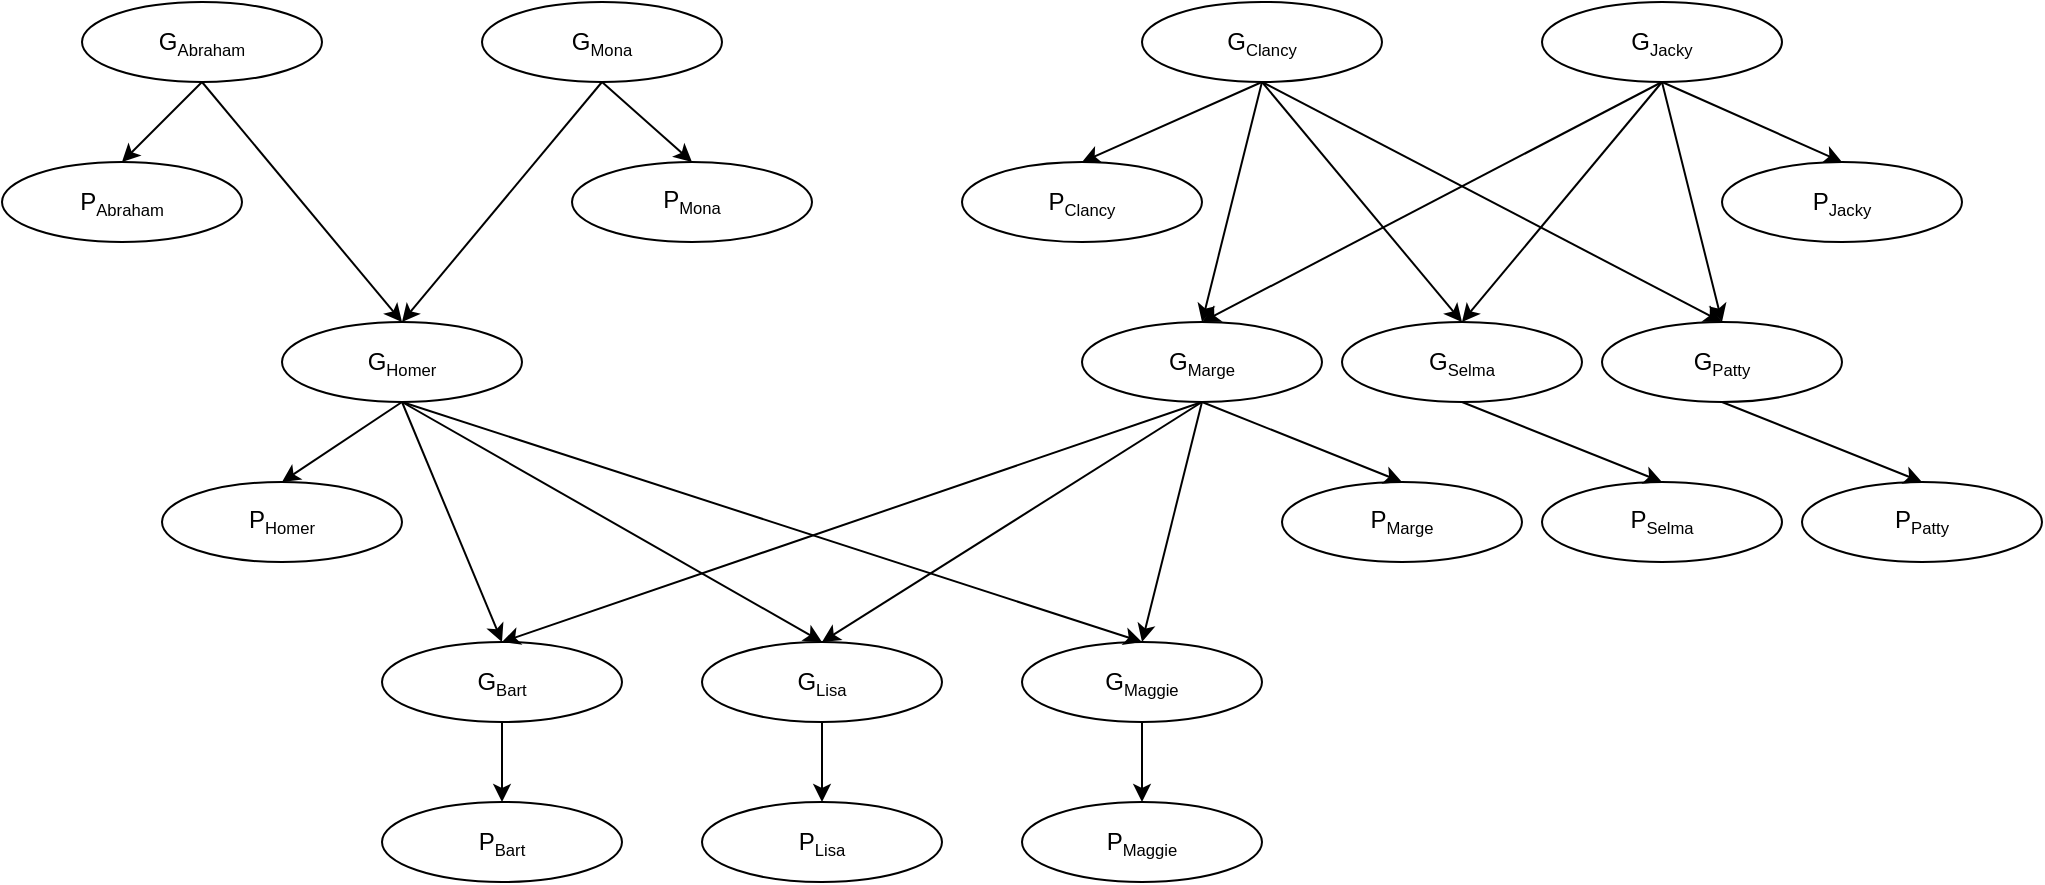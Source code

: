 <mxfile version="13.6.2" type="device"><diagram id="qa4OcYoCdGHm4a1Dsemn" name="Page-1"><mxGraphModel dx="1350" dy="816" grid="1" gridSize="10" guides="1" tooltips="1" connect="1" arrows="1" fold="1" page="1" pageScale="1" pageWidth="850" pageHeight="1100" math="0" shadow="0"><root><mxCell id="0"/><mxCell id="1" parent="0"/><mxCell id="nrm17FSUCyl1_7IxnxFK-1" value="G&lt;span style=&quot;font-size: 10px&quot;&gt;&lt;sub&gt;Abraham&lt;/sub&gt;&lt;/span&gt;" style="ellipse;whiteSpace=wrap;html=1;" vertex="1" parent="1"><mxGeometry x="40" y="80" width="120" height="40" as="geometry"/></mxCell><mxCell id="nrm17FSUCyl1_7IxnxFK-2" value="P&lt;span style=&quot;font-size: 10px&quot;&gt;&lt;sub&gt;Abraham&lt;br&gt;&lt;/sub&gt;&lt;/span&gt;" style="ellipse;whiteSpace=wrap;html=1;" vertex="1" parent="1"><mxGeometry y="160" width="120" height="40" as="geometry"/></mxCell><mxCell id="nrm17FSUCyl1_7IxnxFK-3" value="" style="endArrow=classic;html=1;exitX=0.5;exitY=1;exitDx=0;exitDy=0;entryX=0.5;entryY=0;entryDx=0;entryDy=0;" edge="1" parent="1" source="nrm17FSUCyl1_7IxnxFK-1" target="nrm17FSUCyl1_7IxnxFK-2"><mxGeometry width="50" height="50" relative="1" as="geometry"><mxPoint x="320" y="440" as="sourcePoint"/><mxPoint x="370" y="390" as="targetPoint"/></mxGeometry></mxCell><mxCell id="nrm17FSUCyl1_7IxnxFK-4" value="G&lt;span style=&quot;font-size: 10px&quot;&gt;&lt;sub&gt;Mona&lt;/sub&gt;&lt;/span&gt;" style="ellipse;whiteSpace=wrap;html=1;" vertex="1" parent="1"><mxGeometry x="240" y="80" width="120" height="40" as="geometry"/></mxCell><mxCell id="nrm17FSUCyl1_7IxnxFK-5" value="P&lt;sub&gt;&lt;font style=&quot;font-size: 8.333px&quot;&gt;Mona&lt;/font&gt;&lt;/sub&gt;" style="ellipse;whiteSpace=wrap;html=1;" vertex="1" parent="1"><mxGeometry x="285" y="160" width="120" height="40" as="geometry"/></mxCell><mxCell id="nrm17FSUCyl1_7IxnxFK-7" value="G&lt;span style=&quot;font-size: 10px&quot;&gt;&lt;sub&gt;Homer&lt;/sub&gt;&lt;/span&gt;" style="ellipse;whiteSpace=wrap;html=1;" vertex="1" parent="1"><mxGeometry x="140" y="240" width="120" height="40" as="geometry"/></mxCell><mxCell id="nrm17FSUCyl1_7IxnxFK-10" value="" style="endArrow=classic;html=1;exitX=0.5;exitY=1;exitDx=0;exitDy=0;entryX=0.5;entryY=0;entryDx=0;entryDy=0;" edge="1" parent="1" source="nrm17FSUCyl1_7IxnxFK-1" target="nrm17FSUCyl1_7IxnxFK-7"><mxGeometry width="50" height="50" relative="1" as="geometry"><mxPoint x="320" y="440" as="sourcePoint"/><mxPoint x="370" y="390" as="targetPoint"/></mxGeometry></mxCell><mxCell id="nrm17FSUCyl1_7IxnxFK-13" value="" style="endArrow=classic;html=1;exitX=0.5;exitY=1;exitDx=0;exitDy=0;entryX=0.5;entryY=0;entryDx=0;entryDy=0;" edge="1" parent="1" source="nrm17FSUCyl1_7IxnxFK-4" target="nrm17FSUCyl1_7IxnxFK-5"><mxGeometry width="50" height="50" relative="1" as="geometry"><mxPoint x="320" y="440" as="sourcePoint"/><mxPoint x="370" y="390" as="targetPoint"/></mxGeometry></mxCell><mxCell id="nrm17FSUCyl1_7IxnxFK-14" value="" style="endArrow=classic;html=1;exitX=0.5;exitY=1;exitDx=0;exitDy=0;entryX=0.5;entryY=0;entryDx=0;entryDy=0;" edge="1" parent="1" source="nrm17FSUCyl1_7IxnxFK-4" target="nrm17FSUCyl1_7IxnxFK-7"><mxGeometry width="50" height="50" relative="1" as="geometry"><mxPoint x="320" y="440" as="sourcePoint"/><mxPoint x="370" y="390" as="targetPoint"/></mxGeometry></mxCell><mxCell id="nrm17FSUCyl1_7IxnxFK-15" value="G&lt;span style=&quot;font-size: 10px&quot;&gt;&lt;sub&gt;Clancy&lt;/sub&gt;&lt;/span&gt;" style="ellipse;whiteSpace=wrap;html=1;" vertex="1" parent="1"><mxGeometry x="570" y="80" width="120" height="40" as="geometry"/></mxCell><mxCell id="nrm17FSUCyl1_7IxnxFK-16" value="G&lt;span style=&quot;font-size: 10px&quot;&gt;&lt;sub&gt;Jacky&lt;/sub&gt;&lt;/span&gt;" style="ellipse;whiteSpace=wrap;html=1;" vertex="1" parent="1"><mxGeometry x="770" y="80" width="120" height="40" as="geometry"/></mxCell><mxCell id="nrm17FSUCyl1_7IxnxFK-17" value="G&lt;span style=&quot;font-size: 10px&quot;&gt;&lt;sub&gt;Marge&lt;/sub&gt;&lt;/span&gt;" style="ellipse;whiteSpace=wrap;html=1;" vertex="1" parent="1"><mxGeometry x="540" y="240" width="120" height="40" as="geometry"/></mxCell><mxCell id="nrm17FSUCyl1_7IxnxFK-18" value="G&lt;span style=&quot;font-size: 10px&quot;&gt;&lt;sub&gt;Selma&lt;/sub&gt;&lt;/span&gt;" style="ellipse;whiteSpace=wrap;html=1;" vertex="1" parent="1"><mxGeometry x="670" y="240" width="120" height="40" as="geometry"/></mxCell><mxCell id="nrm17FSUCyl1_7IxnxFK-19" value="G&lt;span style=&quot;font-size: 10px&quot;&gt;&lt;sub&gt;Patty&lt;/sub&gt;&lt;/span&gt;" style="ellipse;whiteSpace=wrap;html=1;" vertex="1" parent="1"><mxGeometry x="800" y="240" width="120" height="40" as="geometry"/></mxCell><mxCell id="nrm17FSUCyl1_7IxnxFK-20" value="" style="endArrow=classic;html=1;exitX=0.5;exitY=1;exitDx=0;exitDy=0;entryX=0.5;entryY=0;entryDx=0;entryDy=0;" edge="1" parent="1" source="nrm17FSUCyl1_7IxnxFK-15" target="nrm17FSUCyl1_7IxnxFK-17"><mxGeometry width="50" height="50" relative="1" as="geometry"><mxPoint x="490" y="440" as="sourcePoint"/><mxPoint x="540" y="390" as="targetPoint"/></mxGeometry></mxCell><mxCell id="nrm17FSUCyl1_7IxnxFK-21" value="" style="endArrow=classic;html=1;exitX=0.5;exitY=1;exitDx=0;exitDy=0;entryX=0.5;entryY=0;entryDx=0;entryDy=0;" edge="1" parent="1" source="nrm17FSUCyl1_7IxnxFK-15" target="nrm17FSUCyl1_7IxnxFK-18"><mxGeometry width="50" height="50" relative="1" as="geometry"><mxPoint x="490" y="440" as="sourcePoint"/><mxPoint x="540" y="390" as="targetPoint"/></mxGeometry></mxCell><mxCell id="nrm17FSUCyl1_7IxnxFK-22" value="" style="endArrow=classic;html=1;exitX=0.5;exitY=1;exitDx=0;exitDy=0;entryX=0.5;entryY=0;entryDx=0;entryDy=0;" edge="1" parent="1" source="nrm17FSUCyl1_7IxnxFK-15" target="nrm17FSUCyl1_7IxnxFK-19"><mxGeometry width="50" height="50" relative="1" as="geometry"><mxPoint x="490" y="440" as="sourcePoint"/><mxPoint x="540" y="390" as="targetPoint"/></mxGeometry></mxCell><mxCell id="nrm17FSUCyl1_7IxnxFK-23" value="" style="endArrow=classic;html=1;exitX=0.5;exitY=1;exitDx=0;exitDy=0;entryX=0.5;entryY=0;entryDx=0;entryDy=0;" edge="1" parent="1" source="nrm17FSUCyl1_7IxnxFK-16" target="nrm17FSUCyl1_7IxnxFK-17"><mxGeometry width="50" height="50" relative="1" as="geometry"><mxPoint x="490" y="440" as="sourcePoint"/><mxPoint x="540" y="390" as="targetPoint"/></mxGeometry></mxCell><mxCell id="nrm17FSUCyl1_7IxnxFK-24" value="" style="endArrow=classic;html=1;exitX=0.5;exitY=1;exitDx=0;exitDy=0;entryX=0.5;entryY=0;entryDx=0;entryDy=0;" edge="1" parent="1" source="nrm17FSUCyl1_7IxnxFK-16" target="nrm17FSUCyl1_7IxnxFK-18"><mxGeometry width="50" height="50" relative="1" as="geometry"><mxPoint x="490" y="440" as="sourcePoint"/><mxPoint x="540" y="390" as="targetPoint"/></mxGeometry></mxCell><mxCell id="nrm17FSUCyl1_7IxnxFK-25" value="" style="endArrow=classic;html=1;exitX=0.5;exitY=1;exitDx=0;exitDy=0;entryX=0.5;entryY=0;entryDx=0;entryDy=0;" edge="1" parent="1" source="nrm17FSUCyl1_7IxnxFK-16" target="nrm17FSUCyl1_7IxnxFK-19"><mxGeometry width="50" height="50" relative="1" as="geometry"><mxPoint x="490" y="440" as="sourcePoint"/><mxPoint x="540" y="390" as="targetPoint"/></mxGeometry></mxCell><mxCell id="nrm17FSUCyl1_7IxnxFK-26" value="P&lt;sub&gt;&lt;font style=&quot;font-size: 8.333px&quot;&gt;Homer&lt;/font&gt;&lt;/sub&gt;" style="ellipse;whiteSpace=wrap;html=1;" vertex="1" parent="1"><mxGeometry x="80" y="320" width="120" height="40" as="geometry"/></mxCell><mxCell id="nrm17FSUCyl1_7IxnxFK-27" value="P&lt;sub&gt;&lt;font style=&quot;font-size: 8.333px&quot;&gt;Marge&lt;/font&gt;&lt;/sub&gt;" style="ellipse;whiteSpace=wrap;html=1;" vertex="1" parent="1"><mxGeometry x="640" y="320" width="120" height="40" as="geometry"/></mxCell><mxCell id="nrm17FSUCyl1_7IxnxFK-28" value="P&lt;sub&gt;&lt;font style=&quot;font-size: 8.333px&quot;&gt;Selma&lt;/font&gt;&lt;/sub&gt;" style="ellipse;whiteSpace=wrap;html=1;" vertex="1" parent="1"><mxGeometry x="770" y="320" width="120" height="40" as="geometry"/></mxCell><mxCell id="nrm17FSUCyl1_7IxnxFK-29" value="P&lt;sub&gt;&lt;font style=&quot;font-size: 8.333px&quot;&gt;Patty&lt;/font&gt;&lt;/sub&gt;" style="ellipse;whiteSpace=wrap;html=1;" vertex="1" parent="1"><mxGeometry x="900" y="320" width="120" height="40" as="geometry"/></mxCell><mxCell id="nrm17FSUCyl1_7IxnxFK-30" value="" style="endArrow=classic;html=1;exitX=0.5;exitY=1;exitDx=0;exitDy=0;entryX=0.5;entryY=0;entryDx=0;entryDy=0;" edge="1" parent="1" source="nrm17FSUCyl1_7IxnxFK-7" target="nrm17FSUCyl1_7IxnxFK-26"><mxGeometry width="50" height="50" relative="1" as="geometry"><mxPoint x="400" y="440" as="sourcePoint"/><mxPoint x="450" y="390" as="targetPoint"/></mxGeometry></mxCell><mxCell id="nrm17FSUCyl1_7IxnxFK-31" value="" style="endArrow=classic;html=1;exitX=0.5;exitY=1;exitDx=0;exitDy=0;entryX=0.5;entryY=0;entryDx=0;entryDy=0;" edge="1" parent="1" source="nrm17FSUCyl1_7IxnxFK-17" target="nrm17FSUCyl1_7IxnxFK-27"><mxGeometry width="50" height="50" relative="1" as="geometry"><mxPoint x="400" y="440" as="sourcePoint"/><mxPoint x="450" y="390" as="targetPoint"/></mxGeometry></mxCell><mxCell id="nrm17FSUCyl1_7IxnxFK-32" value="" style="endArrow=classic;html=1;exitX=0.5;exitY=1;exitDx=0;exitDy=0;entryX=0.5;entryY=0;entryDx=0;entryDy=0;" edge="1" parent="1" source="nrm17FSUCyl1_7IxnxFK-18" target="nrm17FSUCyl1_7IxnxFK-28"><mxGeometry width="50" height="50" relative="1" as="geometry"><mxPoint x="400" y="440" as="sourcePoint"/><mxPoint x="450" y="390" as="targetPoint"/></mxGeometry></mxCell><mxCell id="nrm17FSUCyl1_7IxnxFK-33" value="" style="endArrow=classic;html=1;exitX=0.5;exitY=1;exitDx=0;exitDy=0;entryX=0.5;entryY=0;entryDx=0;entryDy=0;" edge="1" parent="1" source="nrm17FSUCyl1_7IxnxFK-19" target="nrm17FSUCyl1_7IxnxFK-29"><mxGeometry width="50" height="50" relative="1" as="geometry"><mxPoint x="400" y="440" as="sourcePoint"/><mxPoint x="450" y="390" as="targetPoint"/></mxGeometry></mxCell><mxCell id="nrm17FSUCyl1_7IxnxFK-34" value="G&lt;span style=&quot;font-size: 10px&quot;&gt;&lt;sub&gt;Bart&lt;/sub&gt;&lt;/span&gt;" style="ellipse;whiteSpace=wrap;html=1;" vertex="1" parent="1"><mxGeometry x="190" y="400" width="120" height="40" as="geometry"/></mxCell><mxCell id="nrm17FSUCyl1_7IxnxFK-35" value="G&lt;span style=&quot;font-size: 10px&quot;&gt;&lt;sub&gt;Lisa&lt;/sub&gt;&lt;/span&gt;" style="ellipse;whiteSpace=wrap;html=1;" vertex="1" parent="1"><mxGeometry x="350" y="400" width="120" height="40" as="geometry"/></mxCell><mxCell id="nrm17FSUCyl1_7IxnxFK-37" value="G&lt;span style=&quot;font-size: 10px&quot;&gt;&lt;sub&gt;Maggie&lt;/sub&gt;&lt;/span&gt;" style="ellipse;whiteSpace=wrap;html=1;" vertex="1" parent="1"><mxGeometry x="510" y="400" width="120" height="40" as="geometry"/></mxCell><mxCell id="nrm17FSUCyl1_7IxnxFK-38" value="" style="endArrow=classic;html=1;exitX=0.5;exitY=1;exitDx=0;exitDy=0;entryX=0.5;entryY=0;entryDx=0;entryDy=0;" edge="1" parent="1" source="nrm17FSUCyl1_7IxnxFK-7" target="nrm17FSUCyl1_7IxnxFK-34"><mxGeometry width="50" height="50" relative="1" as="geometry"><mxPoint x="400" y="440" as="sourcePoint"/><mxPoint x="450" y="390" as="targetPoint"/></mxGeometry></mxCell><mxCell id="nrm17FSUCyl1_7IxnxFK-39" value="" style="endArrow=classic;html=1;exitX=0.5;exitY=1;exitDx=0;exitDy=0;entryX=0.5;entryY=0;entryDx=0;entryDy=0;" edge="1" parent="1" source="nrm17FSUCyl1_7IxnxFK-7" target="nrm17FSUCyl1_7IxnxFK-35"><mxGeometry width="50" height="50" relative="1" as="geometry"><mxPoint x="400" y="440" as="sourcePoint"/><mxPoint x="450" y="390" as="targetPoint"/></mxGeometry></mxCell><mxCell id="nrm17FSUCyl1_7IxnxFK-40" value="" style="endArrow=classic;html=1;exitX=0.5;exitY=1;exitDx=0;exitDy=0;entryX=0.5;entryY=0;entryDx=0;entryDy=0;" edge="1" parent="1" source="nrm17FSUCyl1_7IxnxFK-7" target="nrm17FSUCyl1_7IxnxFK-37"><mxGeometry width="50" height="50" relative="1" as="geometry"><mxPoint x="400" y="440" as="sourcePoint"/><mxPoint x="450" y="390" as="targetPoint"/></mxGeometry></mxCell><mxCell id="nrm17FSUCyl1_7IxnxFK-41" value="" style="endArrow=classic;html=1;exitX=0.5;exitY=1;exitDx=0;exitDy=0;entryX=0.5;entryY=0;entryDx=0;entryDy=0;" edge="1" parent="1" source="nrm17FSUCyl1_7IxnxFK-17" target="nrm17FSUCyl1_7IxnxFK-34"><mxGeometry width="50" height="50" relative="1" as="geometry"><mxPoint x="400" y="440" as="sourcePoint"/><mxPoint x="450" y="390" as="targetPoint"/></mxGeometry></mxCell><mxCell id="nrm17FSUCyl1_7IxnxFK-42" value="" style="endArrow=classic;html=1;entryX=0.5;entryY=0;entryDx=0;entryDy=0;" edge="1" parent="1" target="nrm17FSUCyl1_7IxnxFK-35"><mxGeometry width="50" height="50" relative="1" as="geometry"><mxPoint x="600" y="280" as="sourcePoint"/><mxPoint x="450" y="390" as="targetPoint"/></mxGeometry></mxCell><mxCell id="nrm17FSUCyl1_7IxnxFK-43" value="" style="endArrow=classic;html=1;exitX=0.5;exitY=1;exitDx=0;exitDy=0;entryX=0.5;entryY=0;entryDx=0;entryDy=0;" edge="1" parent="1" source="nrm17FSUCyl1_7IxnxFK-17" target="nrm17FSUCyl1_7IxnxFK-37"><mxGeometry width="50" height="50" relative="1" as="geometry"><mxPoint x="400" y="440" as="sourcePoint"/><mxPoint x="450" y="390" as="targetPoint"/></mxGeometry></mxCell><mxCell id="nrm17FSUCyl1_7IxnxFK-44" value="P&lt;span style=&quot;font-size: 10px&quot;&gt;&lt;sub&gt;Bart&lt;/sub&gt;&lt;/span&gt;" style="ellipse;whiteSpace=wrap;html=1;" vertex="1" parent="1"><mxGeometry x="190" y="480" width="120" height="40" as="geometry"/></mxCell><mxCell id="nrm17FSUCyl1_7IxnxFK-45" value="P&lt;span style=&quot;font-size: 10px&quot;&gt;&lt;sub&gt;Lisa&lt;/sub&gt;&lt;/span&gt;" style="ellipse;whiteSpace=wrap;html=1;" vertex="1" parent="1"><mxGeometry x="350" y="480" width="120" height="40" as="geometry"/></mxCell><mxCell id="nrm17FSUCyl1_7IxnxFK-46" value="P&lt;span style=&quot;font-size: 10px&quot;&gt;&lt;sub&gt;Maggie&lt;/sub&gt;&lt;/span&gt;" style="ellipse;whiteSpace=wrap;html=1;" vertex="1" parent="1"><mxGeometry x="510" y="480" width="120" height="40" as="geometry"/></mxCell><mxCell id="nrm17FSUCyl1_7IxnxFK-47" value="" style="endArrow=classic;html=1;exitX=0.5;exitY=1;exitDx=0;exitDy=0;entryX=0.5;entryY=0;entryDx=0;entryDy=0;" edge="1" parent="1" source="nrm17FSUCyl1_7IxnxFK-34" target="nrm17FSUCyl1_7IxnxFK-44"><mxGeometry width="50" height="50" relative="1" as="geometry"><mxPoint x="400" y="440" as="sourcePoint"/><mxPoint x="450" y="390" as="targetPoint"/></mxGeometry></mxCell><mxCell id="nrm17FSUCyl1_7IxnxFK-48" value="" style="endArrow=classic;html=1;exitX=0.5;exitY=1;exitDx=0;exitDy=0;entryX=0.5;entryY=0;entryDx=0;entryDy=0;" edge="1" parent="1" source="nrm17FSUCyl1_7IxnxFK-35" target="nrm17FSUCyl1_7IxnxFK-45"><mxGeometry width="50" height="50" relative="1" as="geometry"><mxPoint x="400" y="440" as="sourcePoint"/><mxPoint x="450" y="390" as="targetPoint"/></mxGeometry></mxCell><mxCell id="nrm17FSUCyl1_7IxnxFK-49" value="" style="endArrow=classic;html=1;exitX=0.5;exitY=1;exitDx=0;exitDy=0;entryX=0.5;entryY=0;entryDx=0;entryDy=0;" edge="1" parent="1" source="nrm17FSUCyl1_7IxnxFK-37" target="nrm17FSUCyl1_7IxnxFK-46"><mxGeometry width="50" height="50" relative="1" as="geometry"><mxPoint x="400" y="440" as="sourcePoint"/><mxPoint x="450" y="390" as="targetPoint"/></mxGeometry></mxCell><mxCell id="nrm17FSUCyl1_7IxnxFK-50" value="P&lt;span style=&quot;font-size: 10px&quot;&gt;&lt;sub&gt;Clancy&lt;br&gt;&lt;/sub&gt;&lt;/span&gt;" style="ellipse;whiteSpace=wrap;html=1;" vertex="1" parent="1"><mxGeometry x="480" y="160" width="120" height="40" as="geometry"/></mxCell><mxCell id="nrm17FSUCyl1_7IxnxFK-51" value="P&lt;span style=&quot;font-size: 10px&quot;&gt;&lt;sub&gt;Jacky&lt;br&gt;&lt;/sub&gt;&lt;/span&gt;" style="ellipse;whiteSpace=wrap;html=1;" vertex="1" parent="1"><mxGeometry x="860" y="160" width="120" height="40" as="geometry"/></mxCell><mxCell id="nrm17FSUCyl1_7IxnxFK-52" value="" style="endArrow=classic;html=1;exitX=0.5;exitY=1;exitDx=0;exitDy=0;entryX=0.5;entryY=0;entryDx=0;entryDy=0;" edge="1" parent="1" source="nrm17FSUCyl1_7IxnxFK-15" target="nrm17FSUCyl1_7IxnxFK-50"><mxGeometry width="50" height="50" relative="1" as="geometry"><mxPoint x="650" y="280" as="sourcePoint"/><mxPoint x="700" y="230" as="targetPoint"/></mxGeometry></mxCell><mxCell id="nrm17FSUCyl1_7IxnxFK-53" value="" style="endArrow=classic;html=1;exitX=0.5;exitY=1;exitDx=0;exitDy=0;entryX=0.5;entryY=0;entryDx=0;entryDy=0;" edge="1" parent="1" source="nrm17FSUCyl1_7IxnxFK-16" target="nrm17FSUCyl1_7IxnxFK-51"><mxGeometry width="50" height="50" relative="1" as="geometry"><mxPoint x="650" y="280" as="sourcePoint"/><mxPoint x="700" y="230" as="targetPoint"/></mxGeometry></mxCell></root></mxGraphModel></diagram></mxfile>